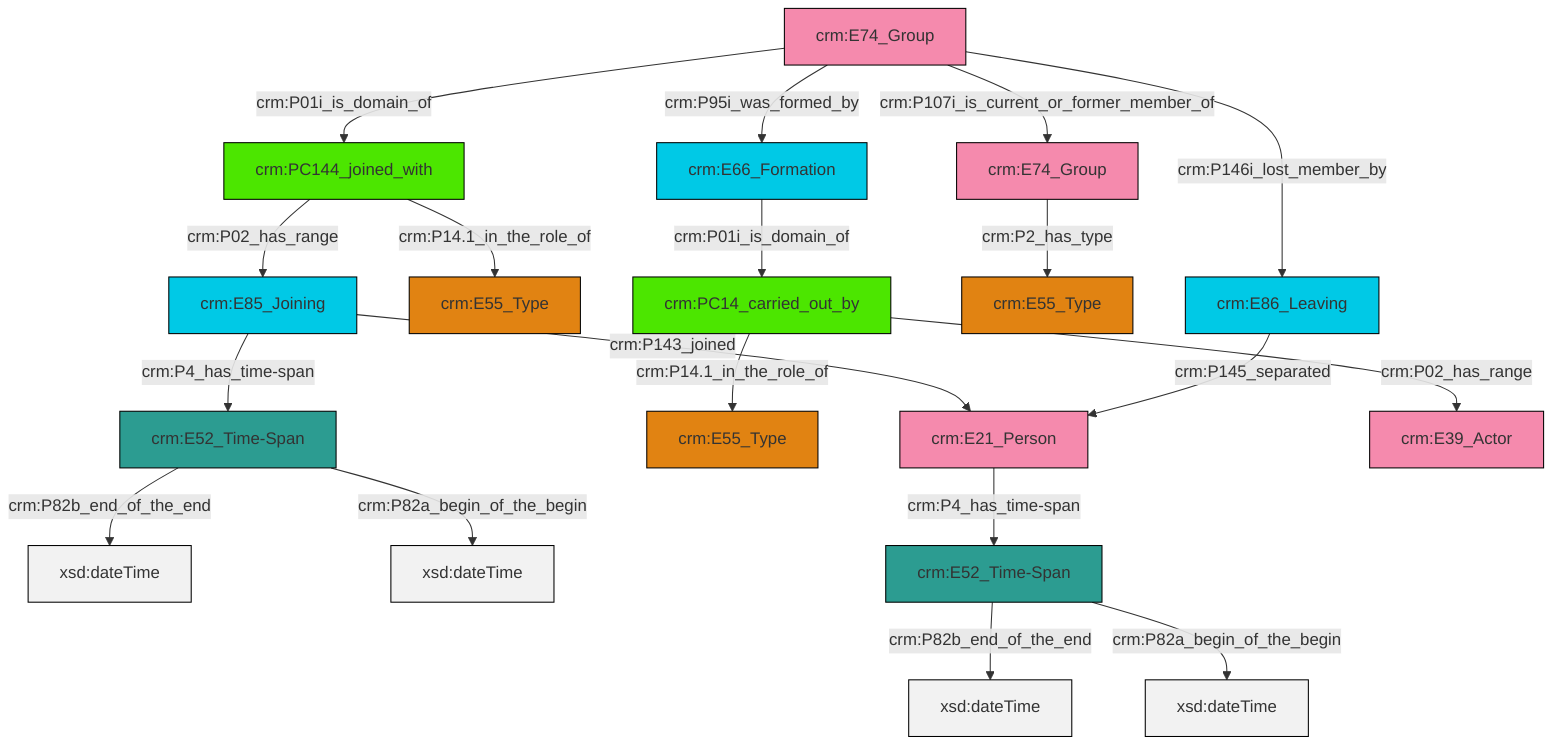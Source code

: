 graph TD
classDef Literal fill:#f2f2f2,stroke:#000000;
classDef CRM_Entity fill:#FFFFFF,stroke:#000000;
classDef Temporal_Entity fill:#00C9E6, stroke:#000000;
classDef Type fill:#E18312, stroke:#000000;
classDef Time-Span fill:#2C9C91, stroke:#000000;
classDef Appellation fill:#FFEB7F, stroke:#000000;
classDef Place fill:#008836, stroke:#000000;
classDef Persistent_Item fill:#B266B2, stroke:#000000;
classDef Conceptual_Object fill:#FFD700, stroke:#000000;
classDef Physical_Thing fill:#D2B48C, stroke:#000000;
classDef Actor fill:#f58aad, stroke:#000000;
classDef PC_Classes fill:#4ce600, stroke:#000000;
classDef Multi fill:#cccccc,stroke:#000000;

0["crm:E85_Joining"]:::Temporal_Entity -->|crm:P143_joined| 1["crm:E21_Person"]:::Actor
2["crm:PC144_joined_with"]:::PC_Classes -->|crm:P14.1_in_the_role_of| 3["crm:E55_Type"]:::Type
4["crm:PC14_carried_out_by"]:::PC_Classes -->|crm:P14.1_in_the_role_of| 5["crm:E55_Type"]:::Type
10["crm:E52_Time-Span"]:::Time-Span -->|crm:P82b_end_of_the_end| 11[xsd:dateTime]:::Literal
10["crm:E52_Time-Span"]:::Time-Span -->|crm:P82a_begin_of_the_begin| 12[xsd:dateTime]:::Literal
1["crm:E21_Person"]:::Actor -->|crm:P4_has_time-span| 13["crm:E52_Time-Span"]:::Time-Span
22["crm:E86_Leaving"]:::Temporal_Entity -->|crm:P145_separated| 1["crm:E21_Person"]:::Actor
14["crm:E74_Group"]:::Actor -->|crm:P01i_is_domain_of| 2["crm:PC144_joined_with"]:::PC_Classes
14["crm:E74_Group"]:::Actor -->|crm:P95i_was_formed_by| 8["crm:E66_Formation"]:::Temporal_Entity
23["crm:E74_Group"]:::Actor -->|crm:P2_has_type| 17["crm:E55_Type"]:::Type
13["crm:E52_Time-Span"]:::Time-Span -->|crm:P82b_end_of_the_end| 24[xsd:dateTime]:::Literal
14["crm:E74_Group"]:::Actor -->|crm:P107i_is_current_or_former_member_of| 23["crm:E74_Group"]:::Actor
8["crm:E66_Formation"]:::Temporal_Entity -->|crm:P01i_is_domain_of| 4["crm:PC14_carried_out_by"]:::PC_Classes
0["crm:E85_Joining"]:::Temporal_Entity -->|crm:P4_has_time-span| 10["crm:E52_Time-Span"]:::Time-Span
13["crm:E52_Time-Span"]:::Time-Span -->|crm:P82a_begin_of_the_begin| 30[xsd:dateTime]:::Literal
2["crm:PC144_joined_with"]:::PC_Classes -->|crm:P02_has_range| 0["crm:E85_Joining"]:::Temporal_Entity
14["crm:E74_Group"]:::Actor -->|crm:P146i_lost_member_by| 22["crm:E86_Leaving"]:::Temporal_Entity
4["crm:PC14_carried_out_by"]:::PC_Classes -->|crm:P02_has_range| 33["crm:E39_Actor"]:::Actor